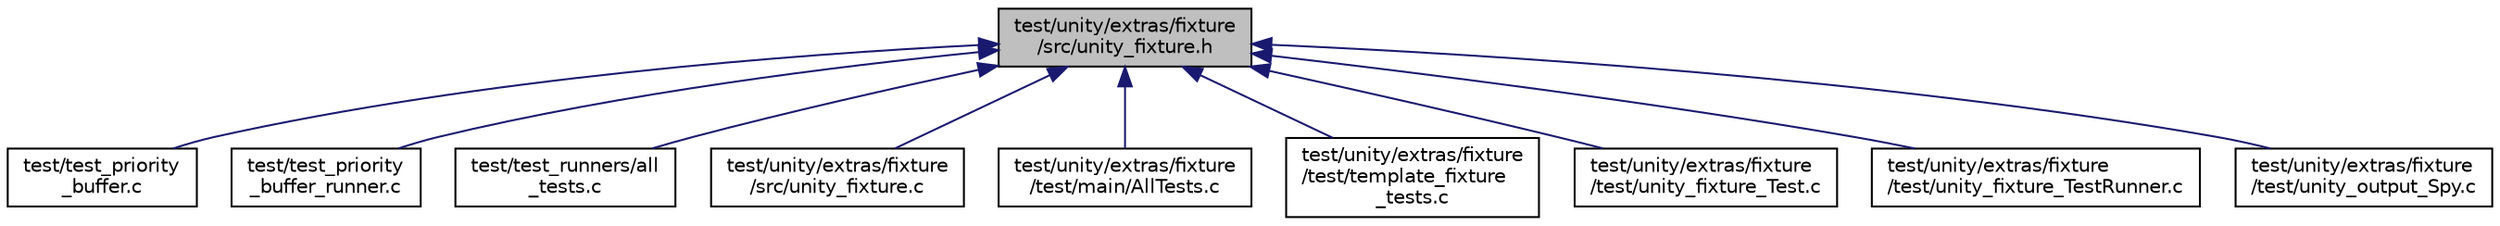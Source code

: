 digraph "test/unity/extras/fixture/src/unity_fixture.h"
{
  edge [fontname="Helvetica",fontsize="10",labelfontname="Helvetica",labelfontsize="10"];
  node [fontname="Helvetica",fontsize="10",shape=record];
  Node13 [label="test/unity/extras/fixture\l/src/unity_fixture.h",height=0.2,width=0.4,color="black", fillcolor="grey75", style="filled", fontcolor="black"];
  Node13 -> Node14 [dir="back",color="midnightblue",fontsize="10",style="solid",fontname="Helvetica"];
  Node14 [label="test/test_priority\l_buffer.c",height=0.2,width=0.4,color="black", fillcolor="white", style="filled",URL="$test__priority__buffer_8c.html"];
  Node13 -> Node15 [dir="back",color="midnightblue",fontsize="10",style="solid",fontname="Helvetica"];
  Node15 [label="test/test_priority\l_buffer_runner.c",height=0.2,width=0.4,color="black", fillcolor="white", style="filled",URL="$test__priority__buffer__runner_8c.html"];
  Node13 -> Node16 [dir="back",color="midnightblue",fontsize="10",style="solid",fontname="Helvetica"];
  Node16 [label="test/test_runners/all\l_tests.c",height=0.2,width=0.4,color="black", fillcolor="white", style="filled",URL="$all__tests_8c.html"];
  Node13 -> Node17 [dir="back",color="midnightblue",fontsize="10",style="solid",fontname="Helvetica"];
  Node17 [label="test/unity/extras/fixture\l/src/unity_fixture.c",height=0.2,width=0.4,color="black", fillcolor="white", style="filled",URL="$unity__fixture_8c.html"];
  Node13 -> Node18 [dir="back",color="midnightblue",fontsize="10",style="solid",fontname="Helvetica"];
  Node18 [label="test/unity/extras/fixture\l/test/main/AllTests.c",height=0.2,width=0.4,color="black", fillcolor="white", style="filled",URL="$AllTests_8c.html"];
  Node13 -> Node19 [dir="back",color="midnightblue",fontsize="10",style="solid",fontname="Helvetica"];
  Node19 [label="test/unity/extras/fixture\l/test/template_fixture\l_tests.c",height=0.2,width=0.4,color="black", fillcolor="white", style="filled",URL="$template__fixture__tests_8c.html"];
  Node13 -> Node20 [dir="back",color="midnightblue",fontsize="10",style="solid",fontname="Helvetica"];
  Node20 [label="test/unity/extras/fixture\l/test/unity_fixture_Test.c",height=0.2,width=0.4,color="black", fillcolor="white", style="filled",URL="$unity__fixture__Test_8c.html"];
  Node13 -> Node21 [dir="back",color="midnightblue",fontsize="10",style="solid",fontname="Helvetica"];
  Node21 [label="test/unity/extras/fixture\l/test/unity_fixture_TestRunner.c",height=0.2,width=0.4,color="black", fillcolor="white", style="filled",URL="$unity__fixture__TestRunner_8c.html"];
  Node13 -> Node22 [dir="back",color="midnightblue",fontsize="10",style="solid",fontname="Helvetica"];
  Node22 [label="test/unity/extras/fixture\l/test/unity_output_Spy.c",height=0.2,width=0.4,color="black", fillcolor="white", style="filled",URL="$unity__output__Spy_8c.html"];
}
